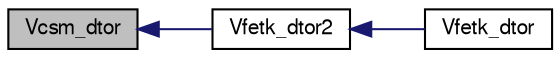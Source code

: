 digraph "Vcsm_dtor"
{
  edge [fontname="FreeSans",fontsize="10",labelfontname="FreeSans",labelfontsize="10"];
  node [fontname="FreeSans",fontsize="10",shape=record];
  rankdir="LR";
  Node1 [label="Vcsm_dtor",height=0.2,width=0.4,color="black", fillcolor="grey75", style="filled" fontcolor="black"];
  Node1 -> Node2 [dir="back",color="midnightblue",fontsize="10",style="solid",fontname="FreeSans"];
  Node2 [label="Vfetk_dtor2",height=0.2,width=0.4,color="black", fillcolor="white", style="filled",URL="$group___vfetk.html#gaaeb17f2b19166a4d2c5e1e2e305527be",tooltip="FORTRAN stub object destructor."];
  Node2 -> Node3 [dir="back",color="midnightblue",fontsize="10",style="solid",fontname="FreeSans"];
  Node3 [label="Vfetk_dtor",height=0.2,width=0.4,color="black", fillcolor="white", style="filled",URL="$group___vfetk.html#ga241f72c9fdc925298f48392a92e832a6",tooltip="Object destructor."];
}
